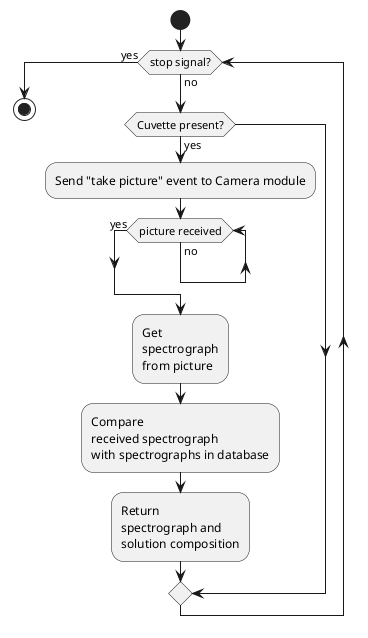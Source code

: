 @startuml Analysis Main Loop
start
while (stop signal?) is (no)
    if (Cuvette present?) then (yes)
        :Send "take picture" event to Camera module;
        while (picture received) is (no)
        endwhile (yes)
        :Get\nspectrograph\nfrom picture;
        :Compare\nreceived spectrograph\nwith spectrographs in database;
        :Return\nspectrograph and\nsolution composition;
    endif
endwhile (yes)
stop
@enduml